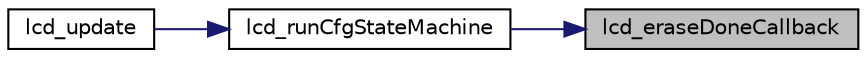 digraph "lcd_eraseDoneCallback"
{
 // LATEX_PDF_SIZE
  edge [fontname="Helvetica",fontsize="10",labelfontname="Helvetica",labelfontsize="10"];
  node [fontname="Helvetica",fontsize="10",shape=record];
  rankdir="RL";
  Node1 [label="lcd_eraseDoneCallback",height=0.2,width=0.4,color="black", fillcolor="grey75", style="filled", fontcolor="black",tooltip=" "];
  Node1 -> Node2 [dir="back",color="midnightblue",fontsize="10",style="solid",fontname="Helvetica"];
  Node2 [label="lcd_runCfgStateMachine",height=0.2,width=0.4,color="black", fillcolor="white", style="filled",URL="$lcd_8h.html#a2b2e8fa3174ac937df7348c83cfc53b8",tooltip=" "];
  Node2 -> Node3 [dir="back",color="midnightblue",fontsize="10",style="solid",fontname="Helvetica"];
  Node3 [label="lcd_update",height=0.2,width=0.4,color="black", fillcolor="white", style="filled",URL="$lcd_8h.html#adf0a5938f7bf89fe5cec5d7275a73d1e",tooltip=" "];
}
